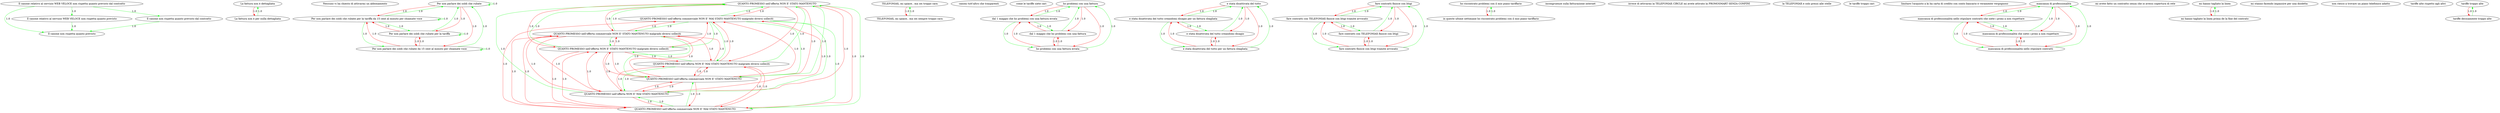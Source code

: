 digraph rawGraph {
"Il canone non rispetta quanto previsto";"Il canone relativo al servizio WEB VELOCE non rispetta quanto previsto dal contratto";"Il canone relativo al servizio WEB VELOCE non rispetta quanto previsto";"Il canone non rispetta quanto previsto dal contratto";"La fattura non è dettagliata";"La fattura non è per nulla dettagliata";"Nessuno vi ha chiesto di attivarmi un abbonamento";"Per non parlare dei soldi che rubate";"Per non parlare dei soldi che rubate per la tariffa da 15 cent al minuto per chiamate voce";"Per non parlare dei soldi che rubate da 15 cent al minuto per chiamate voce";"Per non parlare dei soldi che rubate per la tariffa";"QUANTO PROMESSO nell'offerta NON E' STATO MANTENUTO";"QUANTO PROMESSO nell'offerta commerciale NON E' MAI STATO MANTENUTO malgrado diversi solleciti";"QUANTO PROMESSO nell'offerta commerciale NON E' MAI STATO MANTENUTO";"QUANTO PROMESSO nell'offerta NON E' MAI STATO MANTENUTO";"QUANTO PROMESSO nell'offerta commerciale NON E' STATO MANTENUTO";"QUANTO PROMESSO nell'offerta NON E' MAI STATO MANTENUTO malgrado diversi solleciti";"QUANTO PROMESSO nell'offerta NON E' STATO MANTENUTO malgrado diversi solleciti";"QUANTO PROMESSO nell'offerta commerciale NON E' STATO MANTENUTO malgrado diversi solleciti";"TELEFONIAX, mi spiace.. ma sei troppo cara";"TELEFONIAX, mi spiace.. ma sei sempre troppo cara";"canoni tutt'altro che trasparenti";"come le tariffe siete cari";"ho problemi con una fattura";"dal 1 maggio che ho problemi con una fattura errata";"ho problemi con una fattura errata";"dal 1 maggio che ho problemi con una fattura";"e stata disattivata del tutto";"e stata disattivata del tutto creandomi disagio per un fattura sbagliata";"e stata disattivata del tutto per un fattura sbagliata";"e stata disattivata del tutto creandomi disagio";"fare contratti finisce con litigi";"fare contratti con TELEFONIAX finisce con litigi tramite avvocato";"fare contratti finisce con litigi tramite avvocato";"fare contratti con TELEFONIAX finisce con litigi";"ho riscontrato problemi con il mio piano tariffario";"in queste ultime settimane ho riscontrato problemi con il mio piano tariffario";"incongruenze sulla fatturazione internet";"invece di attivarmi la TELEFONIAX CIRCLE mi avete attivato la PROMOSMART SENZA CONFINI";"la TELEFONIAX e solo prezzi alle stelle";"le tariffe troppo cari";"limitare l'acquisto a ki ha carta di credito con conto bancario è veramente vergognoso";"mancanza di professionalità";"mancanza di professionalità nello stipulare contratti che siete i primi a non rispettare";"mancanza di professionalità nello stipulare contratti";"mancanza di professionalità che siete i primi a non rispettare";"mi avete fatto un contratto senza che io avessi copertura di rete";"mi hanno tagliato la linea";"mi hanno tagliato la linea prima de la fine del contrato";"mi stanno facendo impazzire per una disdetta";"non riesco a trovare un piano telefonico adatto";"tariffe alte rispetto agli altri";"tariffe troppo alte";"tariffe decisamente troppo alte";"Il canone relativo al servizio WEB VELOCE non rispetta quanto previsto dal contratto" -> "Il canone relativo al servizio WEB VELOCE non rispetta quanto previsto" [label=1.0] [color=green]
"Il canone relativo al servizio WEB VELOCE non rispetta quanto previsto" -> "Il canone non rispetta quanto previsto" [label=1.0] [color=green]
"Il canone relativo al servizio WEB VELOCE non rispetta quanto previsto dal contratto" -> "Il canone non rispetta quanto previsto dal contratto" [label=1.0] [color=green]
"Il canone non rispetta quanto previsto dal contratto" -> "Il canone non rispetta quanto previsto" [label=1.0] [color=green]
"Il canone relativo al servizio WEB VELOCE non rispetta quanto previsto dal contratto" -> "Il canone non rispetta quanto previsto" [label=1.0] [color=green]
"La fattura non è per nulla dettagliata" -> "La fattura non è dettagliata" [label=1.0] [color=green]
"La fattura non è dettagliata" -> "La fattura non è per nulla dettagliata" [label=1.0] [color=red]
"Per non parlare dei soldi che rubate per la tariffa da 15 cent al minuto per chiamate voce" -> "Per non parlare dei soldi che rubate da 15 cent al minuto per chiamate voce" [label=1.0] [color=green]
"Per non parlare dei soldi che rubate da 15 cent al minuto per chiamate voce" -> "Per non parlare dei soldi che rubate da 15 cent al minuto per chiamate voce" [label=1.0] [color=green]
"Per non parlare dei soldi che rubate da 15 cent al minuto per chiamate voce" -> "Per non parlare dei soldi che rubate" [label=1.0] [color=green]
"Per non parlare dei soldi che rubate" -> "Per non parlare dei soldi che rubate" [label=1.0] [color=green]
"Per non parlare dei soldi che rubate per la tariffa da 15 cent al minuto per chiamate voce" -> "Per non parlare dei soldi che rubate per la tariffa da 15 cent al minuto per chiamate voce" [label=1.0] [color=green]
"Per non parlare dei soldi che rubate per la tariffa da 15 cent al minuto per chiamate voce" -> "Per non parlare dei soldi che rubate per la tariffa" [label=1.0] [color=green]
"Per non parlare dei soldi che rubate per la tariffa" -> "Per non parlare dei soldi che rubate" [label=1.0] [color=green]
"Per non parlare dei soldi che rubate per la tariffa" -> "Per non parlare dei soldi che rubate per la tariffa" [label=1.0] [color=green]
"Per non parlare dei soldi che rubate per la tariffa da 15 cent al minuto per chiamate voce" -> "Per non parlare dei soldi che rubate" [label=1.0] [color=green]
"Per non parlare dei soldi che rubate" -> "Per non parlare dei soldi che rubate per la tariffa da 15 cent al minuto per chiamate voce" [label=1.0] [color=red]
"Per non parlare dei soldi che rubate" -> "Per non parlare dei soldi che rubate da 15 cent al minuto per chiamate voce" [label=1.0] [color=red]
"Per non parlare dei soldi che rubate" -> "Per non parlare dei soldi che rubate per la tariffa" [label=1.0] [color=red]
"Per non parlare dei soldi che rubate da 15 cent al minuto per chiamate voce" -> "Per non parlare dei soldi che rubate per la tariffa da 15 cent al minuto per chiamate voce" [label=1.0] [color=red]
"Per non parlare dei soldi che rubate da 15 cent al minuto per chiamate voce" -> "Per non parlare dei soldi che rubate per la tariffa" [label=1.0] [color=red]
"Per non parlare dei soldi che rubate per la tariffa" -> "Per non parlare dei soldi che rubate per la tariffa da 15 cent al minuto per chiamate voce" [label=1.0] [color=red]
"Per non parlare dei soldi che rubate per la tariffa" -> "Per non parlare dei soldi che rubate da 15 cent al minuto per chiamate voce" [label=1.0] [color=red]
"QUANTO PROMESSO nell'offerta commerciale NON E' MAI STATO MANTENUTO malgrado diversi solleciti" -> "QUANTO PROMESSO nell'offerta commerciale NON E' MAI STATO MANTENUTO" [label=1.0] [color=green]
"QUANTO PROMESSO nell'offerta commerciale NON E' MAI STATO MANTENUTO" -> "QUANTO PROMESSO nell'offerta NON E' MAI STATO MANTENUTO" [label=1.0] [color=green]
"QUANTO PROMESSO nell'offerta NON E' MAI STATO MANTENUTO" -> "QUANTO PROMESSO nell'offerta NON E' STATO MANTENUTO" [label=1.0] [color=green]
"QUANTO PROMESSO nell'offerta commerciale NON E' MAI STATO MANTENUTO" -> "QUANTO PROMESSO nell'offerta commerciale NON E' STATO MANTENUTO" [label=1.0] [color=green]
"QUANTO PROMESSO nell'offerta commerciale NON E' STATO MANTENUTO" -> "QUANTO PROMESSO nell'offerta NON E' STATO MANTENUTO" [label=1.0] [color=green]
"QUANTO PROMESSO nell'offerta commerciale NON E' MAI STATO MANTENUTO malgrado diversi solleciti" -> "QUANTO PROMESSO nell'offerta NON E' MAI STATO MANTENUTO malgrado diversi solleciti" [label=1.0] [color=green]
"QUANTO PROMESSO nell'offerta NON E' MAI STATO MANTENUTO malgrado diversi solleciti" -> "QUANTO PROMESSO nell'offerta NON E' MAI STATO MANTENUTO" [label=1.0] [color=green]
"QUANTO PROMESSO nell'offerta NON E' MAI STATO MANTENUTO malgrado diversi solleciti" -> "QUANTO PROMESSO nell'offerta NON E' STATO MANTENUTO malgrado diversi solleciti" [label=1.0] [color=green]
"QUANTO PROMESSO nell'offerta NON E' STATO MANTENUTO malgrado diversi solleciti" -> "QUANTO PROMESSO nell'offerta NON E' STATO MANTENUTO" [label=1.0] [color=green]
"QUANTO PROMESSO nell'offerta commerciale NON E' MAI STATO MANTENUTO malgrado diversi solleciti" -> "QUANTO PROMESSO nell'offerta commerciale NON E' STATO MANTENUTO malgrado diversi solleciti" [label=1.0] [color=green]
"QUANTO PROMESSO nell'offerta commerciale NON E' STATO MANTENUTO malgrado diversi solleciti" -> "QUANTO PROMESSO nell'offerta commerciale NON E' STATO MANTENUTO" [label=1.0] [color=green]
"QUANTO PROMESSO nell'offerta commerciale NON E' STATO MANTENUTO malgrado diversi solleciti" -> "QUANTO PROMESSO nell'offerta NON E' STATO MANTENUTO malgrado diversi solleciti" [label=1.0] [color=green]
"QUANTO PROMESSO nell'offerta commerciale NON E' MAI STATO MANTENUTO malgrado diversi solleciti" -> "QUANTO PROMESSO nell'offerta NON E' MAI STATO MANTENUTO" [label=1.0] [color=green]
"QUANTO PROMESSO nell'offerta commerciale NON E' MAI STATO MANTENUTO malgrado diversi solleciti" -> "QUANTO PROMESSO nell'offerta commerciale NON E' STATO MANTENUTO" [label=1.0] [color=green]
"QUANTO PROMESSO nell'offerta commerciale NON E' MAI STATO MANTENUTO malgrado diversi solleciti" -> "QUANTO PROMESSO nell'offerta NON E' STATO MANTENUTO malgrado diversi solleciti" [label=1.0] [color=green]
"QUANTO PROMESSO nell'offerta commerciale NON E' MAI STATO MANTENUTO" -> "QUANTO PROMESSO nell'offerta NON E' STATO MANTENUTO" [label=1.0] [color=green]
"QUANTO PROMESSO nell'offerta NON E' MAI STATO MANTENUTO malgrado diversi solleciti" -> "QUANTO PROMESSO nell'offerta NON E' STATO MANTENUTO" [label=1.0] [color=green]
"QUANTO PROMESSO nell'offerta commerciale NON E' STATO MANTENUTO malgrado diversi solleciti" -> "QUANTO PROMESSO nell'offerta NON E' STATO MANTENUTO" [label=1.0] [color=green]
"QUANTO PROMESSO nell'offerta commerciale NON E' MAI STATO MANTENUTO malgrado diversi solleciti" -> "QUANTO PROMESSO nell'offerta NON E' STATO MANTENUTO" [label=1.0] [color=green]
"QUANTO PROMESSO nell'offerta NON E' STATO MANTENUTO" -> "QUANTO PROMESSO nell'offerta commerciale NON E' MAI STATO MANTENUTO malgrado diversi solleciti" [label=1.0] [color=red]
"QUANTO PROMESSO nell'offerta NON E' STATO MANTENUTO" -> "QUANTO PROMESSO nell'offerta commerciale NON E' MAI STATO MANTENUTO" [label=1.0] [color=red]
"QUANTO PROMESSO nell'offerta NON E' STATO MANTENUTO" -> "QUANTO PROMESSO nell'offerta NON E' MAI STATO MANTENUTO" [label=1.0] [color=red]
"QUANTO PROMESSO nell'offerta NON E' STATO MANTENUTO" -> "QUANTO PROMESSO nell'offerta commerciale NON E' STATO MANTENUTO" [label=1.0] [color=red]
"QUANTO PROMESSO nell'offerta NON E' STATO MANTENUTO" -> "QUANTO PROMESSO nell'offerta NON E' MAI STATO MANTENUTO malgrado diversi solleciti" [label=1.0] [color=red]
"QUANTO PROMESSO nell'offerta NON E' STATO MANTENUTO" -> "QUANTO PROMESSO nell'offerta NON E' STATO MANTENUTO malgrado diversi solleciti" [label=1.0] [color=red]
"QUANTO PROMESSO nell'offerta NON E' STATO MANTENUTO" -> "QUANTO PROMESSO nell'offerta commerciale NON E' STATO MANTENUTO malgrado diversi solleciti" [label=1.0] [color=red]
"QUANTO PROMESSO nell'offerta commerciale NON E' MAI STATO MANTENUTO" -> "QUANTO PROMESSO nell'offerta commerciale NON E' MAI STATO MANTENUTO malgrado diversi solleciti" [label=1.0] [color=red]
"QUANTO PROMESSO nell'offerta commerciale NON E' MAI STATO MANTENUTO" -> "QUANTO PROMESSO nell'offerta NON E' MAI STATO MANTENUTO malgrado diversi solleciti" [label=1.0] [color=red]
"QUANTO PROMESSO nell'offerta commerciale NON E' MAI STATO MANTENUTO" -> "QUANTO PROMESSO nell'offerta NON E' STATO MANTENUTO malgrado diversi solleciti" [label=1.0] [color=red]
"QUANTO PROMESSO nell'offerta commerciale NON E' MAI STATO MANTENUTO" -> "QUANTO PROMESSO nell'offerta commerciale NON E' STATO MANTENUTO malgrado diversi solleciti" [label=1.0] [color=red]
"QUANTO PROMESSO nell'offerta NON E' MAI STATO MANTENUTO" -> "QUANTO PROMESSO nell'offerta commerciale NON E' MAI STATO MANTENUTO malgrado diversi solleciti" [label=1.0] [color=red]
"QUANTO PROMESSO nell'offerta NON E' MAI STATO MANTENUTO" -> "QUANTO PROMESSO nell'offerta commerciale NON E' MAI STATO MANTENUTO" [label=1.0] [color=red]
"QUANTO PROMESSO nell'offerta NON E' MAI STATO MANTENUTO" -> "QUANTO PROMESSO nell'offerta commerciale NON E' STATO MANTENUTO" [label=1.0] [color=red]
"QUANTO PROMESSO nell'offerta NON E' MAI STATO MANTENUTO" -> "QUANTO PROMESSO nell'offerta NON E' MAI STATO MANTENUTO malgrado diversi solleciti" [label=1.0] [color=red]
"QUANTO PROMESSO nell'offerta NON E' MAI STATO MANTENUTO" -> "QUANTO PROMESSO nell'offerta NON E' STATO MANTENUTO malgrado diversi solleciti" [label=1.0] [color=red]
"QUANTO PROMESSO nell'offerta NON E' MAI STATO MANTENUTO" -> "QUANTO PROMESSO nell'offerta commerciale NON E' STATO MANTENUTO malgrado diversi solleciti" [label=1.0] [color=red]
"QUANTO PROMESSO nell'offerta commerciale NON E' STATO MANTENUTO" -> "QUANTO PROMESSO nell'offerta commerciale NON E' MAI STATO MANTENUTO malgrado diversi solleciti" [label=1.0] [color=red]
"QUANTO PROMESSO nell'offerta commerciale NON E' STATO MANTENUTO" -> "QUANTO PROMESSO nell'offerta commerciale NON E' MAI STATO MANTENUTO" [label=1.0] [color=red]
"QUANTO PROMESSO nell'offerta commerciale NON E' STATO MANTENUTO" -> "QUANTO PROMESSO nell'offerta NON E' MAI STATO MANTENUTO" [label=1.0] [color=red]
"QUANTO PROMESSO nell'offerta commerciale NON E' STATO MANTENUTO" -> "QUANTO PROMESSO nell'offerta NON E' MAI STATO MANTENUTO malgrado diversi solleciti" [label=1.0] [color=red]
"QUANTO PROMESSO nell'offerta commerciale NON E' STATO MANTENUTO" -> "QUANTO PROMESSO nell'offerta NON E' STATO MANTENUTO malgrado diversi solleciti" [label=1.0] [color=red]
"QUANTO PROMESSO nell'offerta commerciale NON E' STATO MANTENUTO" -> "QUANTO PROMESSO nell'offerta commerciale NON E' STATO MANTENUTO malgrado diversi solleciti" [label=1.0] [color=red]
"QUANTO PROMESSO nell'offerta NON E' MAI STATO MANTENUTO malgrado diversi solleciti" -> "QUANTO PROMESSO nell'offerta commerciale NON E' MAI STATO MANTENUTO malgrado diversi solleciti" [label=1.0] [color=red]
"QUANTO PROMESSO nell'offerta NON E' MAI STATO MANTENUTO malgrado diversi solleciti" -> "QUANTO PROMESSO nell'offerta commerciale NON E' MAI STATO MANTENUTO" [label=1.0] [color=red]
"QUANTO PROMESSO nell'offerta NON E' MAI STATO MANTENUTO malgrado diversi solleciti" -> "QUANTO PROMESSO nell'offerta commerciale NON E' STATO MANTENUTO" [label=1.0] [color=red]
"QUANTO PROMESSO nell'offerta NON E' MAI STATO MANTENUTO malgrado diversi solleciti" -> "QUANTO PROMESSO nell'offerta commerciale NON E' STATO MANTENUTO malgrado diversi solleciti" [label=1.0] [color=red]
"QUANTO PROMESSO nell'offerta NON E' STATO MANTENUTO malgrado diversi solleciti" -> "QUANTO PROMESSO nell'offerta commerciale NON E' MAI STATO MANTENUTO malgrado diversi solleciti" [label=1.0] [color=red]
"QUANTO PROMESSO nell'offerta NON E' STATO MANTENUTO malgrado diversi solleciti" -> "QUANTO PROMESSO nell'offerta commerciale NON E' MAI STATO MANTENUTO" [label=1.0] [color=red]
"QUANTO PROMESSO nell'offerta NON E' STATO MANTENUTO malgrado diversi solleciti" -> "QUANTO PROMESSO nell'offerta NON E' MAI STATO MANTENUTO" [label=1.0] [color=red]
"QUANTO PROMESSO nell'offerta NON E' STATO MANTENUTO malgrado diversi solleciti" -> "QUANTO PROMESSO nell'offerta commerciale NON E' STATO MANTENUTO" [label=1.0] [color=red]
"QUANTO PROMESSO nell'offerta NON E' STATO MANTENUTO malgrado diversi solleciti" -> "QUANTO PROMESSO nell'offerta NON E' MAI STATO MANTENUTO malgrado diversi solleciti" [label=1.0] [color=red]
"QUANTO PROMESSO nell'offerta NON E' STATO MANTENUTO malgrado diversi solleciti" -> "QUANTO PROMESSO nell'offerta commerciale NON E' STATO MANTENUTO malgrado diversi solleciti" [label=1.0] [color=red]
"QUANTO PROMESSO nell'offerta commerciale NON E' STATO MANTENUTO malgrado diversi solleciti" -> "QUANTO PROMESSO nell'offerta commerciale NON E' MAI STATO MANTENUTO malgrado diversi solleciti" [label=1.0] [color=red]
"QUANTO PROMESSO nell'offerta commerciale NON E' STATO MANTENUTO malgrado diversi solleciti" -> "QUANTO PROMESSO nell'offerta commerciale NON E' MAI STATO MANTENUTO" [label=1.0] [color=red]
"QUANTO PROMESSO nell'offerta commerciale NON E' STATO MANTENUTO malgrado diversi solleciti" -> "QUANTO PROMESSO nell'offerta NON E' MAI STATO MANTENUTO" [label=1.0] [color=red]
"QUANTO PROMESSO nell'offerta commerciale NON E' STATO MANTENUTO malgrado diversi solleciti" -> "QUANTO PROMESSO nell'offerta NON E' MAI STATO MANTENUTO malgrado diversi solleciti" [label=1.0] [color=red]
"TELEFONIAX, mi spiace.. ma sei sempre troppo cara" -> "TELEFONIAX, mi spiace.. ma sei troppo cara" [label=1.0] [color=green]
"TELEFONIAX, mi spiace.. ma sei troppo cara" -> "TELEFONIAX, mi spiace.. ma sei sempre troppo cara" [label=1.0] [color=red]
"dal 1 maggio che ho problemi con una fattura errata" -> "ho problemi con una fattura errata" [label=1.0] [color=green]
"ho problemi con una fattura errata" -> "ho problemi con una fattura" [label=1.0] [color=green]
"dal 1 maggio che ho problemi con una fattura errata" -> "dal 1 maggio che ho problemi con una fattura" [label=1.0] [color=green]
"dal 1 maggio che ho problemi con una fattura" -> "ho problemi con una fattura" [label=1.0] [color=green]
"dal 1 maggio che ho problemi con una fattura errata" -> "ho problemi con una fattura" [label=1.0] [color=green]
"ho problemi con una fattura" -> "dal 1 maggio che ho problemi con una fattura errata" [label=1.0] [color=red]
"ho problemi con una fattura" -> "ho problemi con una fattura errata" [label=1.0] [color=red]
"ho problemi con una fattura" -> "dal 1 maggio che ho problemi con una fattura" [label=1.0] [color=red]
"ho problemi con una fattura errata" -> "dal 1 maggio che ho problemi con una fattura errata" [label=1.0] [color=red]
"ho problemi con una fattura errata" -> "dal 1 maggio che ho problemi con una fattura" [label=1.0] [color=red]
"dal 1 maggio che ho problemi con una fattura" -> "dal 1 maggio che ho problemi con una fattura errata" [label=1.0] [color=red]
"dal 1 maggio che ho problemi con una fattura" -> "ho problemi con una fattura errata" [label=1.0] [color=red]
"e stata disattivata del tutto creandomi disagio per un fattura sbagliata" -> "e stata disattivata del tutto per un fattura sbagliata" [label=1.0] [color=green]
"e stata disattivata del tutto per un fattura sbagliata" -> "e stata disattivata del tutto" [label=1.0] [color=green]
"e stata disattivata del tutto creandomi disagio per un fattura sbagliata" -> "e stata disattivata del tutto creandomi disagio" [label=1.0] [color=green]
"e stata disattivata del tutto creandomi disagio" -> "e stata disattivata del tutto" [label=1.0] [color=green]
"e stata disattivata del tutto creandomi disagio per un fattura sbagliata" -> "e stata disattivata del tutto" [label=1.0] [color=green]
"e stata disattivata del tutto" -> "e stata disattivata del tutto creandomi disagio per un fattura sbagliata" [label=1.0] [color=red]
"e stata disattivata del tutto" -> "e stata disattivata del tutto per un fattura sbagliata" [label=1.0] [color=red]
"e stata disattivata del tutto" -> "e stata disattivata del tutto creandomi disagio" [label=1.0] [color=red]
"e stata disattivata del tutto per un fattura sbagliata" -> "e stata disattivata del tutto creandomi disagio per un fattura sbagliata" [label=1.0] [color=red]
"e stata disattivata del tutto per un fattura sbagliata" -> "e stata disattivata del tutto creandomi disagio" [label=1.0] [color=red]
"e stata disattivata del tutto creandomi disagio" -> "e stata disattivata del tutto creandomi disagio per un fattura sbagliata" [label=1.0] [color=red]
"e stata disattivata del tutto creandomi disagio" -> "e stata disattivata del tutto per un fattura sbagliata" [label=1.0] [color=red]
"fare contratti con TELEFONIAX finisce con litigi tramite avvocato" -> "fare contratti finisce con litigi tramite avvocato" [label=1.0] [color=green]
"fare contratti finisce con litigi tramite avvocato" -> "fare contratti finisce con litigi" [label=1.0] [color=green]
"fare contratti con TELEFONIAX finisce con litigi tramite avvocato" -> "fare contratti con TELEFONIAX finisce con litigi" [label=1.0] [color=green]
"fare contratti con TELEFONIAX finisce con litigi" -> "fare contratti finisce con litigi" [label=1.0] [color=green]
"fare contratti con TELEFONIAX finisce con litigi tramite avvocato" -> "fare contratti finisce con litigi" [label=1.0] [color=green]
"fare contratti finisce con litigi" -> "fare contratti con TELEFONIAX finisce con litigi tramite avvocato" [label=1.0] [color=red]
"fare contratti finisce con litigi" -> "fare contratti finisce con litigi tramite avvocato" [label=1.0] [color=red]
"fare contratti finisce con litigi" -> "fare contratti con TELEFONIAX finisce con litigi" [label=1.0] [color=red]
"fare contratti finisce con litigi tramite avvocato" -> "fare contratti con TELEFONIAX finisce con litigi tramite avvocato" [label=1.0] [color=red]
"fare contratti finisce con litigi tramite avvocato" -> "fare contratti con TELEFONIAX finisce con litigi" [label=1.0] [color=red]
"fare contratti con TELEFONIAX finisce con litigi" -> "fare contratti con TELEFONIAX finisce con litigi tramite avvocato" [label=1.0] [color=red]
"fare contratti con TELEFONIAX finisce con litigi" -> "fare contratti finisce con litigi tramite avvocato" [label=1.0] [color=red]
"in queste ultime settimane ho riscontrato problemi con il mio piano tariffario" -> "ho riscontrato problemi con il mio piano tariffario" [label=1.0] [color=green]
"ho riscontrato problemi con il mio piano tariffario" -> "in queste ultime settimane ho riscontrato problemi con il mio piano tariffario" [label=1.0] [color=red]
"mancanza di professionalità nello stipulare contratti che siete i primi a non rispettare" -> "mancanza di professionalità nello stipulare contratti" [label=1.0] [color=green]
"mancanza di professionalità nello stipulare contratti" -> "mancanza di professionalità" [label=1.0] [color=green]
"mancanza di professionalità nello stipulare contratti che siete i primi a non rispettare" -> "mancanza di professionalità che siete i primi a non rispettare" [label=1.0] [color=green]
"mancanza di professionalità che siete i primi a non rispettare" -> "mancanza di professionalità" [label=1.0] [color=green]
"mancanza di professionalità nello stipulare contratti che siete i primi a non rispettare" -> "mancanza di professionalità" [label=1.0] [color=green]
"mancanza di professionalità" -> "mancanza di professionalità nello stipulare contratti che siete i primi a non rispettare" [label=1.0] [color=red]
"mancanza di professionalità" -> "mancanza di professionalità nello stipulare contratti" [label=1.0] [color=red]
"mancanza di professionalità" -> "mancanza di professionalità che siete i primi a non rispettare" [label=1.0] [color=red]
"mancanza di professionalità nello stipulare contratti" -> "mancanza di professionalità nello stipulare contratti che siete i primi a non rispettare" [label=1.0] [color=red]
"mancanza di professionalità nello stipulare contratti" -> "mancanza di professionalità che siete i primi a non rispettare" [label=1.0] [color=red]
"mancanza di professionalità che siete i primi a non rispettare" -> "mancanza di professionalità nello stipulare contratti che siete i primi a non rispettare" [label=1.0] [color=red]
"mancanza di professionalità che siete i primi a non rispettare" -> "mancanza di professionalità nello stipulare contratti" [label=1.0] [color=red]
"mi hanno tagliato la linea prima de la fine del contrato" -> "mi hanno tagliato la linea" [label=1.0] [color=green]
"mi hanno tagliato la linea" -> "mi hanno tagliato la linea prima de la fine del contrato" [label=1.0] [color=red]
"tariffe decisamente troppo alte" -> "tariffe troppo alte" [label=1.0] [color=green]
"tariffe troppo alte" -> "tariffe decisamente troppo alte" [label=1.0] [color=red]
}
